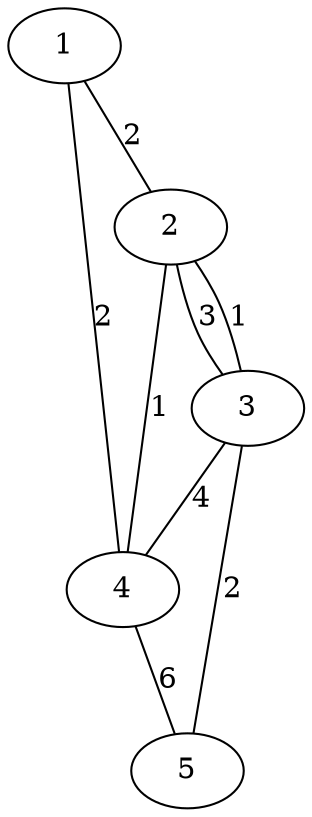 graph {
	1 -- 2[len=2,label=2];
	1 -- 4[len=2,label=2];
	2 -- 3[len=3,label=3];
	3 -- 2[len=1,label=1];
	3 -- 4[len=4,label=4];
	4 -- 5[len=6,label=6];
	4 -- 2[len=1,label=1];
	5 -- 3[len=2,label=2];
}